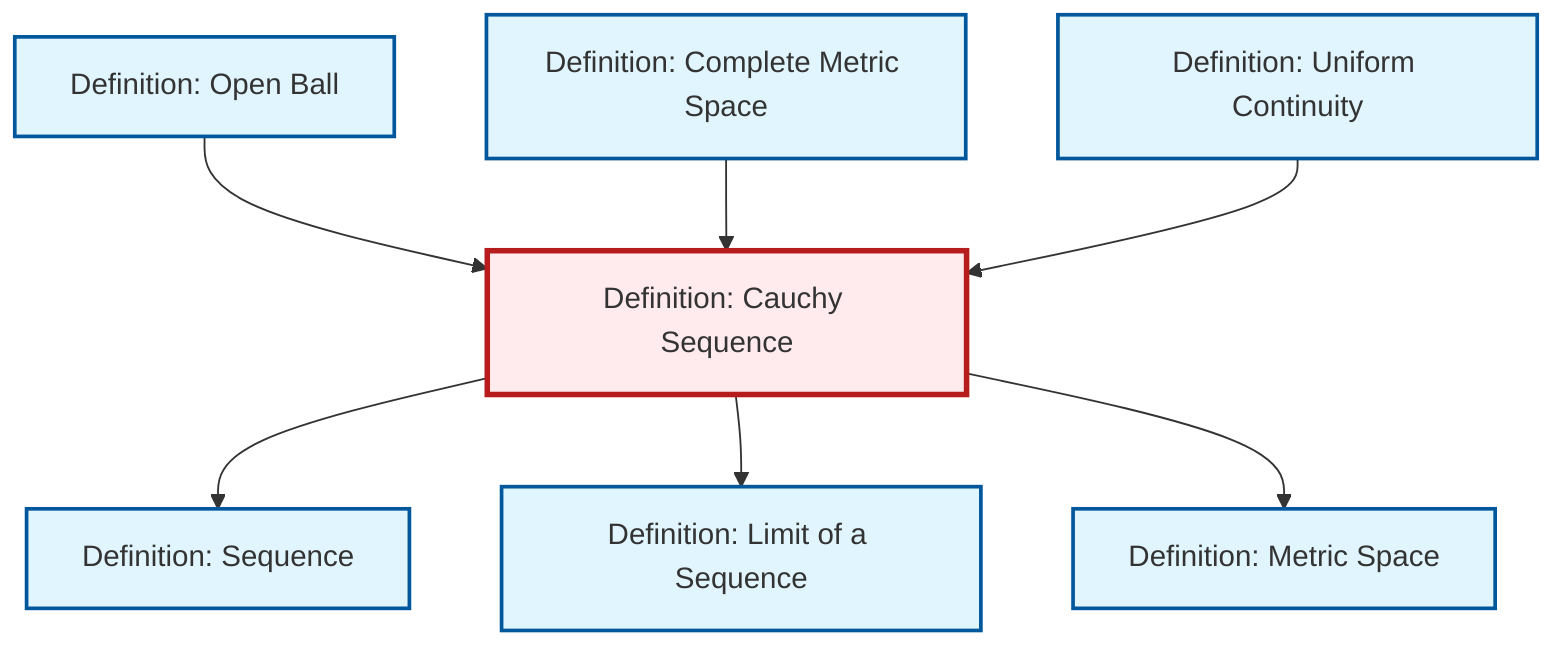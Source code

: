graph TD
    classDef definition fill:#e1f5fe,stroke:#01579b,stroke-width:2px
    classDef theorem fill:#f3e5f5,stroke:#4a148c,stroke-width:2px
    classDef axiom fill:#fff3e0,stroke:#e65100,stroke-width:2px
    classDef example fill:#e8f5e9,stroke:#1b5e20,stroke-width:2px
    classDef current fill:#ffebee,stroke:#b71c1c,stroke-width:3px
    def-cauchy-sequence["Definition: Cauchy Sequence"]:::definition
    def-complete-metric-space["Definition: Complete Metric Space"]:::definition
    def-metric-space["Definition: Metric Space"]:::definition
    def-open-ball["Definition: Open Ball"]:::definition
    def-sequence["Definition: Sequence"]:::definition
    def-limit["Definition: Limit of a Sequence"]:::definition
    def-uniform-continuity["Definition: Uniform Continuity"]:::definition
    def-cauchy-sequence --> def-sequence
    def-cauchy-sequence --> def-limit
    def-cauchy-sequence --> def-metric-space
    def-open-ball --> def-cauchy-sequence
    def-complete-metric-space --> def-cauchy-sequence
    def-uniform-continuity --> def-cauchy-sequence
    class def-cauchy-sequence current